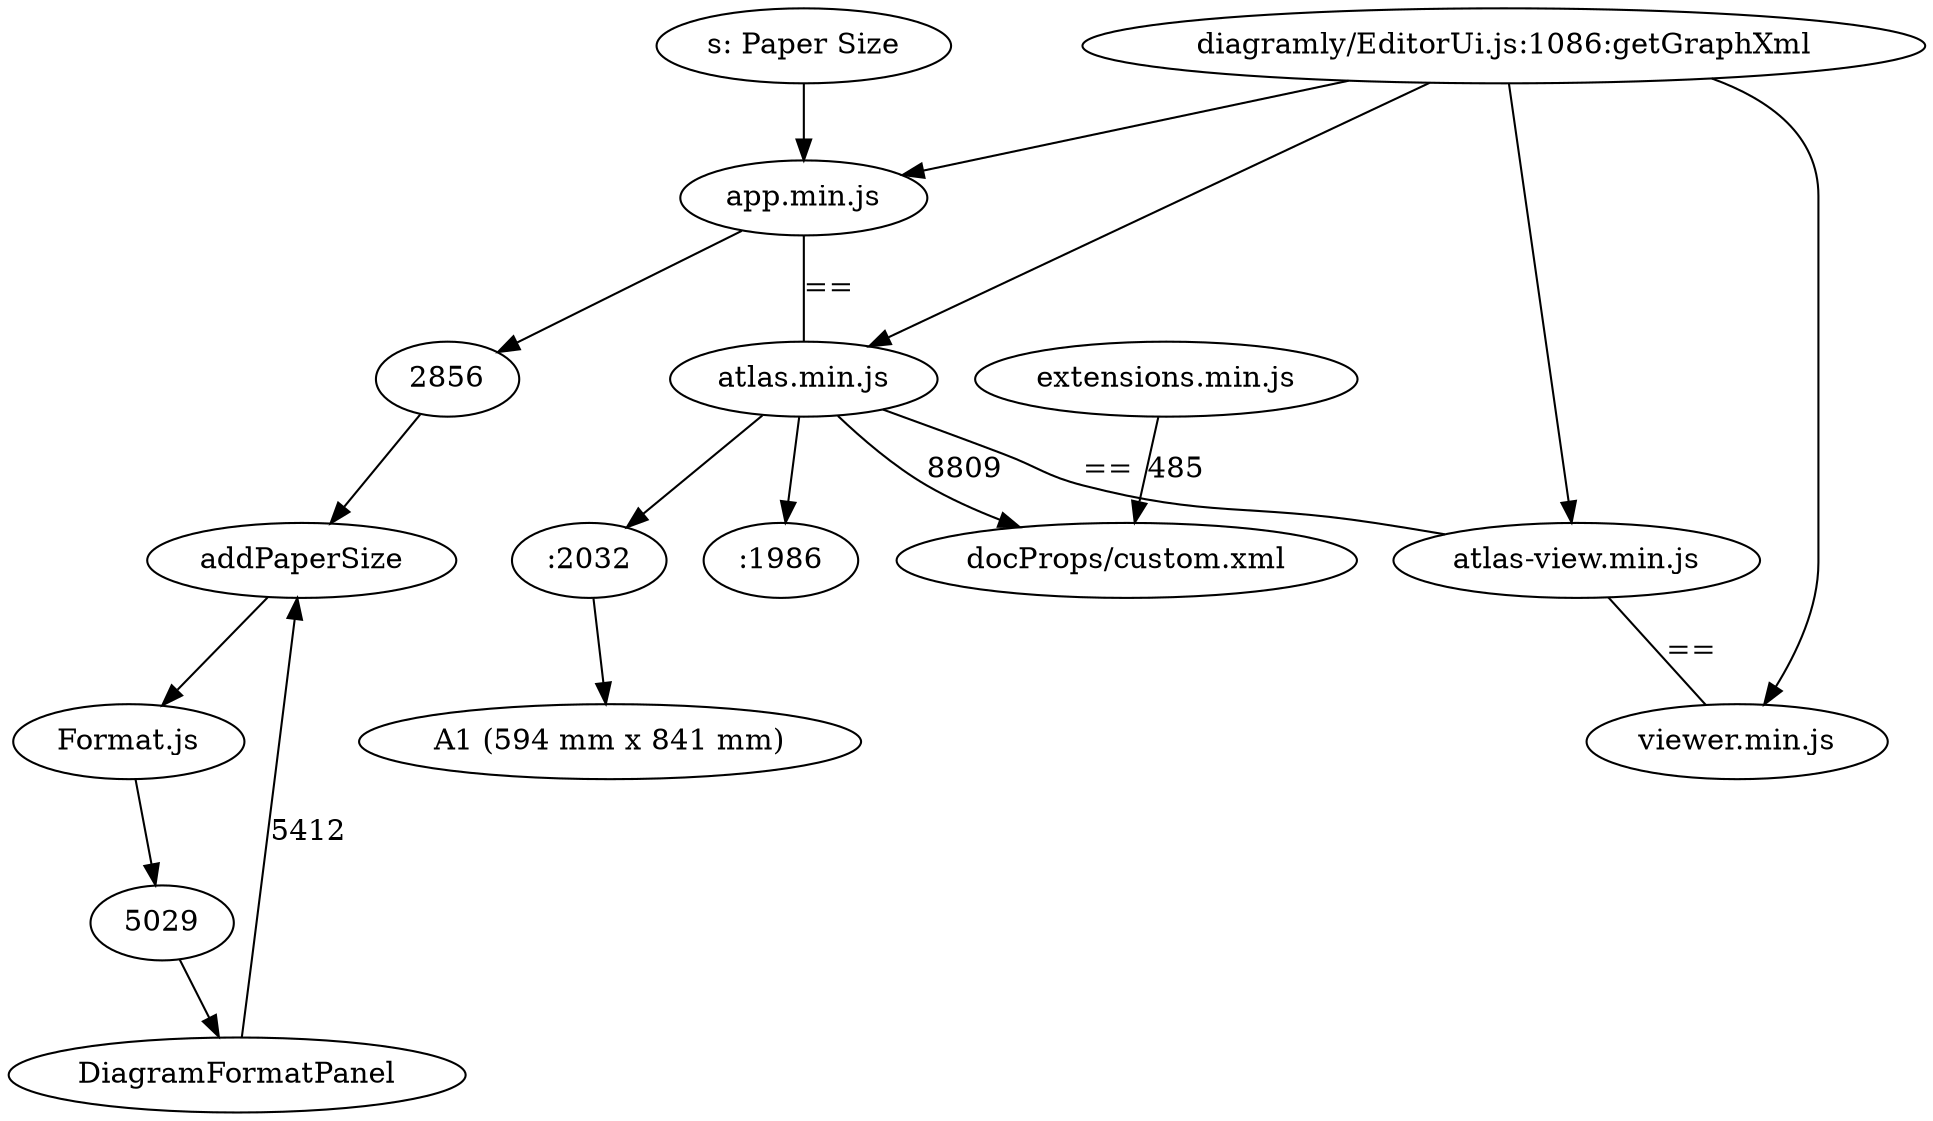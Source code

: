 digraph first2{
"diagramly/EditorUi.js:1086:getGraphXml" -> "app.min.js";
"diagramly/EditorUi.js:1086:getGraphXml" -> "atlas.min.js" -> ":1986";
"atlas.min.js" -> ":2032" -> "A1 (594 mm x 841 mm)";
"diagramly/EditorUi.js:1086:getGraphXml" -> "atlas-view.min.js";
"diagramly/EditorUi.js:1086:getGraphXml" -> "viewer.min.js";

"app.min.js" -> "atlas.min.js" -> "atlas-view.min.js" -> "viewer.min.js" [label
    = "==", arrowhead="none" ];

"s: Paper Size" -> "app.min.js" -> "2856" -> "addPaperSize";
"addPaperSize" -> "Format.js" -> "5029" -> "DiagramFormatPanel";
"DiagramFormatPanel" -> "addPaperSize" [label= "5412" ];
"atlas.min.js"  -> "docProps/custom.xml" [label = "8809" ];
"extensions.min.js" -> "docProps/custom.xml" [label = "485"]; 
}
